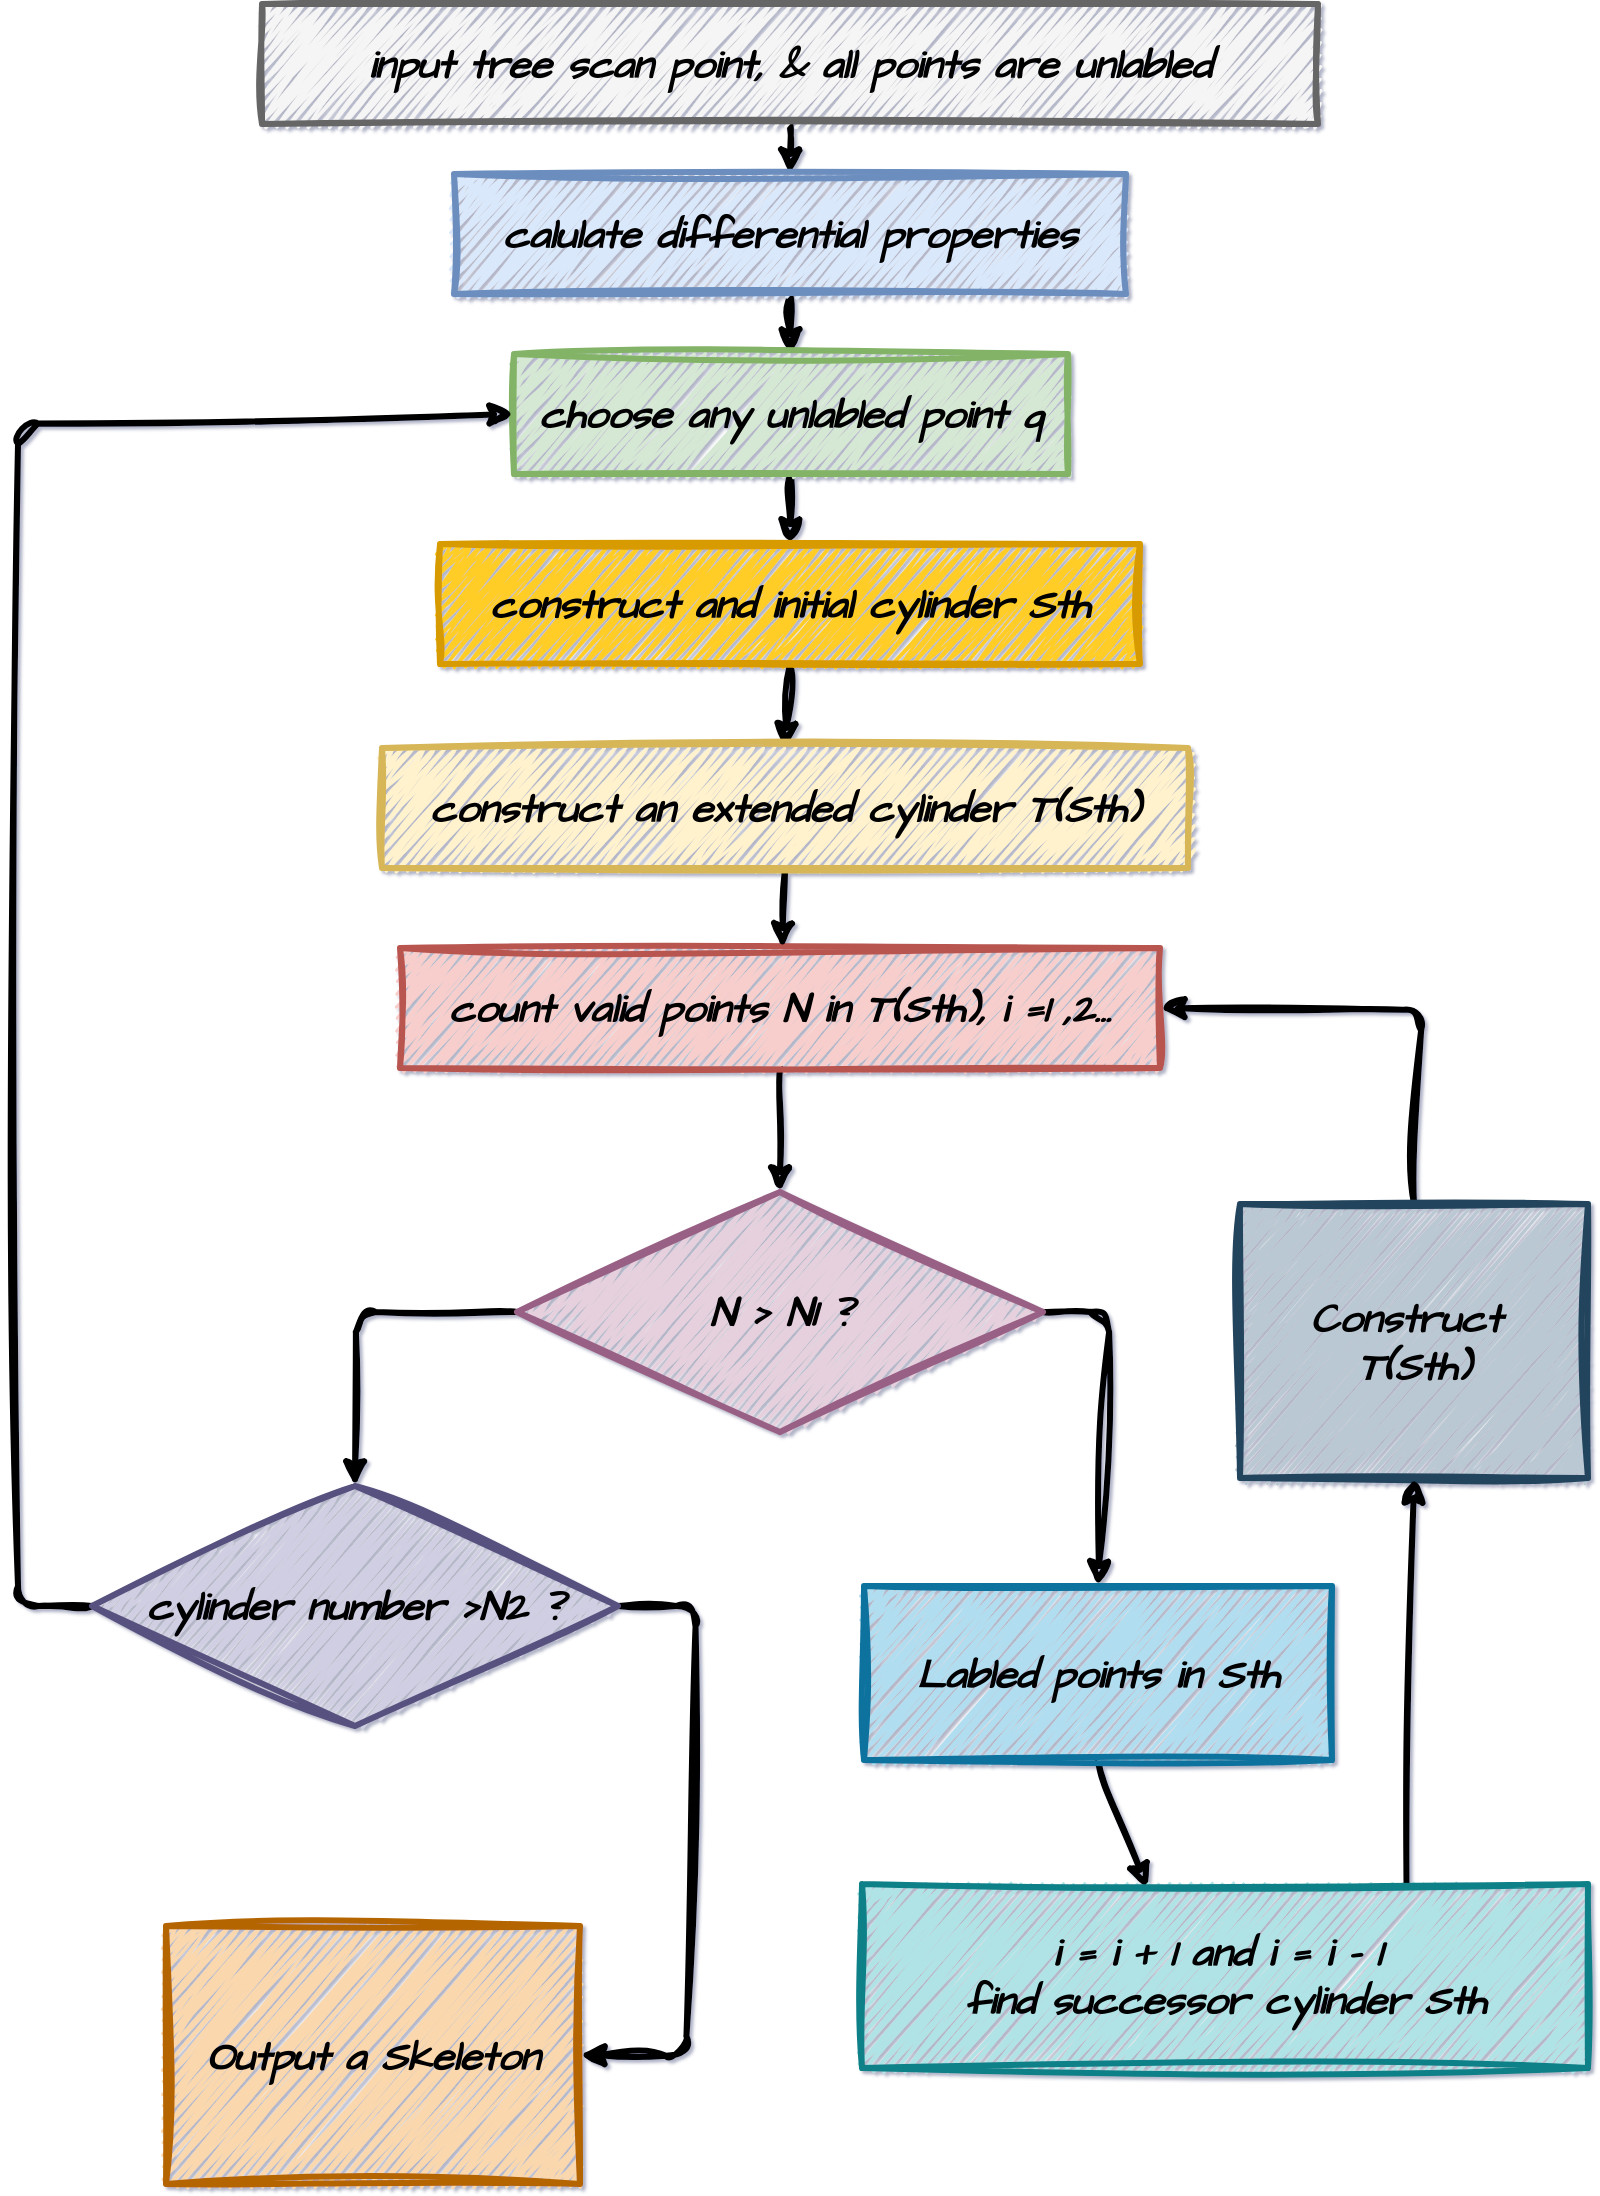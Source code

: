 <mxfile>
    <diagram id="2w1LU-h7gfhtEkrgmgU2" name="Page-1">
        <mxGraphModel dx="1059" dy="747" grid="0" gridSize="10" guides="1" tooltips="1" connect="1" arrows="1" fold="1" page="1" pageScale="1" pageWidth="827" pageHeight="1169" background="#ffffff" math="0" shadow="1">
            <root>
                <mxCell id="0"/>
                <mxCell id="1" parent="0"/>
                <mxCell id="14" style="edgeStyle=none;sketch=1;hachureGap=4;jiggle=2;curveFitting=1;html=1;exitX=0.5;exitY=1;exitDx=0;exitDy=0;entryX=0.5;entryY=0;entryDx=0;entryDy=0;fontFamily=Architects Daughter;fontSource=https%3A%2F%2Ffonts.googleapis.com%2Fcss%3Ffamily%3DArchitects%2BDaughter;fontSize=16;strokeWidth=3;strokeColor=#000000;" edge="1" parent="1" source="2" target="3">
                    <mxGeometry relative="1" as="geometry"/>
                </mxCell>
                <mxCell id="2" value="&lt;b&gt;&lt;i&gt;&lt;font color=&quot;#000000&quot;&gt;input tree scan point, &amp;amp; all points are unlabled&lt;/font&gt;&lt;/i&gt;&lt;/b&gt;" style="whiteSpace=wrap;html=1;sketch=1;hachureGap=4;jiggle=2;curveFitting=1;fontFamily=Architects Daughter;fontSource=https%3A%2F%2Ffonts.googleapis.com%2Fcss%3Ffamily%3DArchitects%2BDaughter;fontSize=20;fillColor=#f5f5f5;strokeWidth=3;strokeColor=#666666;gradientColor=#b3b3b3;fillStyle=zigzag;" vertex="1" parent="1">
                    <mxGeometry x="149" y="21" width="528" height="60" as="geometry"/>
                </mxCell>
                <mxCell id="15" style="edgeStyle=none;sketch=1;hachureGap=4;jiggle=2;curveFitting=1;html=1;exitX=0.5;exitY=1;exitDx=0;exitDy=0;entryX=0.5;entryY=0;entryDx=0;entryDy=0;strokeColor=#000000;strokeWidth=3;fontFamily=Architects Daughter;fontSource=https%3A%2F%2Ffonts.googleapis.com%2Fcss%3Ffamily%3DArchitects%2BDaughter;fontSize=16;" edge="1" parent="1" source="3" target="4">
                    <mxGeometry relative="1" as="geometry"/>
                </mxCell>
                <mxCell id="3" value="&lt;font color=&quot;#000000&quot;&gt;&lt;b&gt;&lt;i&gt;calulate differential properties&lt;/i&gt;&lt;/b&gt;&lt;/font&gt;" style="whiteSpace=wrap;html=1;sketch=1;hachureGap=4;jiggle=2;curveFitting=1;fontFamily=Architects Daughter;fontSource=https%3A%2F%2Ffonts.googleapis.com%2Fcss%3Ffamily%3DArchitects%2BDaughter;fontSize=20;fillColor=#dae8fc;strokeWidth=3;strokeColor=#6c8ebf;gradientColor=#7ea6e0;fillStyle=zigzag;" vertex="1" parent="1">
                    <mxGeometry x="245" y="106" width="336" height="60" as="geometry"/>
                </mxCell>
                <mxCell id="16" style="edgeStyle=none;sketch=1;hachureGap=4;jiggle=2;curveFitting=1;html=1;exitX=0.5;exitY=1;exitDx=0;exitDy=0;entryX=0.5;entryY=0;entryDx=0;entryDy=0;strokeColor=#000000;strokeWidth=3;fontFamily=Architects Daughter;fontSource=https%3A%2F%2Ffonts.googleapis.com%2Fcss%3Ffamily%3DArchitects%2BDaughter;fontSize=16;" edge="1" parent="1" source="4" target="5">
                    <mxGeometry relative="1" as="geometry"/>
                </mxCell>
                <mxCell id="4" value="&lt;font color=&quot;#000000&quot;&gt;&lt;b&gt;&lt;i&gt;choose any unlabled point q&lt;/i&gt;&lt;/b&gt;&lt;/font&gt;" style="whiteSpace=wrap;html=1;sketch=1;hachureGap=4;jiggle=2;curveFitting=1;fontFamily=Architects Daughter;fontSource=https%3A%2F%2Ffonts.googleapis.com%2Fcss%3Ffamily%3DArchitects%2BDaughter;fontSize=20;fillColor=#d5e8d4;strokeWidth=3;strokeColor=#82b366;gradientColor=#97d077;fillStyle=zigzag;" vertex="1" parent="1">
                    <mxGeometry x="275" y="196" width="277" height="60" as="geometry"/>
                </mxCell>
                <mxCell id="17" style="edgeStyle=none;sketch=1;hachureGap=4;jiggle=2;curveFitting=1;html=1;exitX=0.5;exitY=1;exitDx=0;exitDy=0;entryX=0.5;entryY=0;entryDx=0;entryDy=0;strokeColor=#000000;strokeWidth=3;fontFamily=Architects Daughter;fontSource=https%3A%2F%2Ffonts.googleapis.com%2Fcss%3Ffamily%3DArchitects%2BDaughter;fontSize=16;" edge="1" parent="1" source="5" target="7">
                    <mxGeometry relative="1" as="geometry"/>
                </mxCell>
                <mxCell id="5" value="&lt;font color=&quot;#000000&quot;&gt;&lt;b&gt;&lt;i&gt;construct and initial cylinder Sth&lt;/i&gt;&lt;/b&gt;&lt;/font&gt;" style="whiteSpace=wrap;html=1;sketch=1;hachureGap=4;jiggle=2;curveFitting=1;fontFamily=Architects Daughter;fontSource=https%3A%2F%2Ffonts.googleapis.com%2Fcss%3Ffamily%3DArchitects%2BDaughter;fontSize=20;fillColor=#ffcd28;strokeWidth=3;strokeColor=#d79b00;gradientColor=#ffa500;fillStyle=zigzag;" vertex="1" parent="1">
                    <mxGeometry x="238" y="291" width="350" height="60" as="geometry"/>
                </mxCell>
                <mxCell id="19" style="edgeStyle=none;sketch=1;hachureGap=4;jiggle=2;curveFitting=1;html=1;exitX=0.5;exitY=1;exitDx=0;exitDy=0;entryX=0.5;entryY=0;entryDx=0;entryDy=0;strokeColor=#000000;strokeWidth=3;fontFamily=Architects Daughter;fontSource=https%3A%2F%2Ffonts.googleapis.com%2Fcss%3Ffamily%3DArchitects%2BDaughter;fontSize=16;" edge="1" parent="1" source="6" target="8">
                    <mxGeometry relative="1" as="geometry"/>
                </mxCell>
                <mxCell id="6" value="&lt;font color=&quot;#000000&quot;&gt;&lt;b&gt;&lt;i&gt;count valid points N in T(Sth), i =1 ,2...&lt;/i&gt;&lt;/b&gt;&lt;/font&gt;" style="whiteSpace=wrap;html=1;sketch=1;hachureGap=4;jiggle=2;curveFitting=1;fontFamily=Architects Daughter;fontSource=https%3A%2F%2Ffonts.googleapis.com%2Fcss%3Ffamily%3DArchitects%2BDaughter;fontSize=20;fillColor=#f8cecc;strokeWidth=3;strokeColor=#b85450;gradientColor=#ea6b66;fillStyle=zigzag;" vertex="1" parent="1">
                    <mxGeometry x="218" y="493" width="380" height="60" as="geometry"/>
                </mxCell>
                <mxCell id="18" style="edgeStyle=none;sketch=1;hachureGap=4;jiggle=2;curveFitting=1;html=1;exitX=0.5;exitY=1;exitDx=0;exitDy=0;strokeColor=#000000;strokeWidth=3;fontFamily=Architects Daughter;fontSource=https%3A%2F%2Ffonts.googleapis.com%2Fcss%3Ffamily%3DArchitects%2BDaughter;fontSize=16;" edge="1" parent="1" source="7" target="6">
                    <mxGeometry relative="1" as="geometry"/>
                </mxCell>
                <mxCell id="7" value="&lt;font color=&quot;#000000&quot;&gt;&lt;b&gt;&lt;i&gt;construct an extended cylinder T(Sth)&lt;/i&gt;&lt;/b&gt;&lt;/font&gt;" style="whiteSpace=wrap;html=1;sketch=1;hachureGap=4;jiggle=2;curveFitting=1;fontFamily=Architects Daughter;fontSource=https%3A%2F%2Ffonts.googleapis.com%2Fcss%3Ffamily%3DArchitects%2BDaughter;fontSize=20;fillColor=#fff2cc;strokeWidth=3;strokeColor=#d6b656;gradientColor=#ffd966;fillStyle=zigzag;" vertex="1" parent="1">
                    <mxGeometry x="209" y="393" width="403" height="60" as="geometry"/>
                </mxCell>
                <mxCell id="20" style="edgeStyle=none;sketch=1;hachureGap=4;jiggle=2;curveFitting=1;html=1;exitX=0;exitY=0.5;exitDx=0;exitDy=0;entryX=0.5;entryY=0;entryDx=0;entryDy=0;strokeColor=#000000;strokeWidth=3;fontFamily=Architects Daughter;fontSource=https%3A%2F%2Ffonts.googleapis.com%2Fcss%3Ffamily%3DArchitects%2BDaughter;fontSize=16;" edge="1" parent="1" source="8" target="9">
                    <mxGeometry relative="1" as="geometry">
                        <Array as="points">
                            <mxPoint x="196" y="675"/>
                        </Array>
                    </mxGeometry>
                </mxCell>
                <mxCell id="22" style="edgeStyle=none;sketch=1;hachureGap=4;jiggle=2;curveFitting=1;html=1;exitX=1;exitY=0.5;exitDx=0;exitDy=0;entryX=0.5;entryY=0;entryDx=0;entryDy=0;strokeColor=#000000;strokeWidth=3;fontFamily=Architects Daughter;fontSource=https%3A%2F%2Ffonts.googleapis.com%2Fcss%3Ffamily%3DArchitects%2BDaughter;fontSize=16;" edge="1" parent="1" source="8" target="10">
                    <mxGeometry relative="1" as="geometry">
                        <Array as="points">
                            <mxPoint x="573" y="675"/>
                        </Array>
                    </mxGeometry>
                </mxCell>
                <mxCell id="8" value="&lt;font color=&quot;#000000&quot;&gt;&lt;b&gt;&lt;i&gt;N &amp;gt; N1 ?&lt;/i&gt;&lt;/b&gt;&lt;/font&gt;" style="rhombus;whiteSpace=wrap;html=1;sketch=1;hachureGap=4;jiggle=2;curveFitting=1;strokeColor=#996185;strokeWidth=3;fontFamily=Architects Daughter;fontSource=https%3A%2F%2Ffonts.googleapis.com%2Fcss%3Ffamily%3DArchitects%2BDaughter;fontSize=20;fillColor=#e6d0de;gradientColor=#d5739d;fillStyle=zigzag;" vertex="1" parent="1">
                    <mxGeometry x="276.5" y="615" width="263" height="120" as="geometry"/>
                </mxCell>
                <mxCell id="21" style="edgeStyle=none;sketch=1;hachureGap=4;jiggle=2;curveFitting=1;html=1;exitX=0;exitY=0.5;exitDx=0;exitDy=0;entryX=0;entryY=0.5;entryDx=0;entryDy=0;strokeColor=#000000;strokeWidth=3;fontFamily=Architects Daughter;fontSource=https%3A%2F%2Ffonts.googleapis.com%2Fcss%3Ffamily%3DArchitects%2BDaughter;fontSize=16;" edge="1" parent="1" source="9" target="4">
                    <mxGeometry relative="1" as="geometry">
                        <Array as="points">
                            <mxPoint x="27" y="822"/>
                            <mxPoint x="27" y="231"/>
                        </Array>
                    </mxGeometry>
                </mxCell>
                <mxCell id="27" style="edgeStyle=none;sketch=1;hachureGap=4;jiggle=2;curveFitting=1;html=1;exitX=1;exitY=0.5;exitDx=0;exitDy=0;entryX=1;entryY=0.5;entryDx=0;entryDy=0;strokeColor=#000000;strokeWidth=3;fontFamily=Architects Daughter;fontSource=https%3A%2F%2Ffonts.googleapis.com%2Fcss%3Ffamily%3DArchitects%2BDaughter;fontSize=16;" edge="1" parent="1" source="9" target="13">
                    <mxGeometry relative="1" as="geometry">
                        <Array as="points">
                            <mxPoint x="366" y="822"/>
                            <mxPoint x="361" y="1047"/>
                        </Array>
                    </mxGeometry>
                </mxCell>
                <mxCell id="9" value="&lt;font color=&quot;#000000&quot;&gt;&lt;b&gt;&lt;i&gt;cylinder number &amp;gt;N2 ?&lt;/i&gt;&lt;/b&gt;&lt;/font&gt;" style="rhombus;whiteSpace=wrap;html=1;sketch=1;hachureGap=4;jiggle=2;curveFitting=1;strokeColor=#56517e;strokeWidth=3;fontFamily=Architects Daughter;fontSource=https%3A%2F%2Ffonts.googleapis.com%2Fcss%3Ffamily%3DArchitects%2BDaughter;fontSize=20;fillColor=#d0cee2;fillStyle=zigzag;" vertex="1" parent="1">
                    <mxGeometry x="64" y="762" width="263" height="120" as="geometry"/>
                </mxCell>
                <mxCell id="26" style="edgeStyle=none;sketch=1;hachureGap=4;jiggle=2;curveFitting=1;html=1;exitX=0.5;exitY=1;exitDx=0;exitDy=0;entryX=0.393;entryY=0.024;entryDx=0;entryDy=0;entryPerimeter=0;strokeColor=#000000;strokeWidth=3;fontFamily=Architects Daughter;fontSource=https%3A%2F%2Ffonts.googleapis.com%2Fcss%3Ffamily%3DArchitects%2BDaughter;fontSize=16;" edge="1" parent="1" source="10" target="12">
                    <mxGeometry relative="1" as="geometry"/>
                </mxCell>
                <mxCell id="10" value="&lt;font color=&quot;#000000&quot;&gt;&lt;b&gt;&lt;i&gt;Labled points in Sth&lt;/i&gt;&lt;/b&gt;&lt;/font&gt;" style="whiteSpace=wrap;html=1;sketch=1;hachureGap=4;jiggle=2;curveFitting=1;fontFamily=Architects Daughter;fontSource=https%3A%2F%2Ffonts.googleapis.com%2Fcss%3Ffamily%3DArchitects%2BDaughter;fontSize=20;fillColor=#b1ddf0;strokeWidth=3;strokeColor=#10739e;fillStyle=zigzag;" vertex="1" parent="1">
                    <mxGeometry x="450" y="812" width="234" height="87" as="geometry"/>
                </mxCell>
                <mxCell id="23" style="edgeStyle=none;sketch=1;hachureGap=4;jiggle=2;curveFitting=1;html=1;exitX=0.5;exitY=0;exitDx=0;exitDy=0;entryX=1;entryY=0.5;entryDx=0;entryDy=0;strokeColor=#000000;strokeWidth=3;fontFamily=Architects Daughter;fontSource=https%3A%2F%2Ffonts.googleapis.com%2Fcss%3Ffamily%3DArchitects%2BDaughter;fontSize=16;" edge="1" parent="1" source="11" target="6">
                    <mxGeometry relative="1" as="geometry">
                        <Array as="points">
                            <mxPoint x="729" y="524"/>
                        </Array>
                    </mxGeometry>
                </mxCell>
                <mxCell id="11" value="&lt;font color=&quot;#000000&quot;&gt;&lt;b&gt;&lt;i&gt;Construct&amp;nbsp;&lt;br&gt;T(Sth)&lt;br&gt;&lt;/i&gt;&lt;/b&gt;&lt;/font&gt;" style="whiteSpace=wrap;html=1;sketch=1;hachureGap=4;jiggle=2;curveFitting=1;fontFamily=Architects Daughter;fontSource=https%3A%2F%2Ffonts.googleapis.com%2Fcss%3Ffamily%3DArchitects%2BDaughter;fontSize=20;fillColor=#bac8d3;strokeWidth=3;strokeColor=#23445d;fillStyle=zigzag;" vertex="1" parent="1">
                    <mxGeometry x="638" y="621" width="174" height="137" as="geometry"/>
                </mxCell>
                <mxCell id="24" style="edgeStyle=none;sketch=1;hachureGap=4;jiggle=2;curveFitting=1;html=1;exitX=0.75;exitY=0;exitDx=0;exitDy=0;entryX=0.5;entryY=1;entryDx=0;entryDy=0;strokeColor=#000000;strokeWidth=3;fontFamily=Architects Daughter;fontSource=https%3A%2F%2Ffonts.googleapis.com%2Fcss%3Ffamily%3DArchitects%2BDaughter;fontSize=16;" edge="1" parent="1" source="12" target="11">
                    <mxGeometry relative="1" as="geometry"/>
                </mxCell>
                <mxCell id="12" value="&lt;font color=&quot;#000000&quot;&gt;&lt;b&gt;&lt;i&gt;i = i + 1 and i = i - 1&amp;nbsp;&lt;br&gt;find successor cylinder Sth&lt;br&gt;&lt;/i&gt;&lt;/b&gt;&lt;/font&gt;" style="whiteSpace=wrap;html=1;sketch=1;hachureGap=4;jiggle=2;curveFitting=1;fontFamily=Architects Daughter;fontSource=https%3A%2F%2Ffonts.googleapis.com%2Fcss%3Ffamily%3DArchitects%2BDaughter;fontSize=20;fillColor=#b0e3e6;strokeWidth=3;strokeColor=#0e8088;fillStyle=zigzag;" vertex="1" parent="1">
                    <mxGeometry x="449" y="961" width="363" height="92" as="geometry"/>
                </mxCell>
                <mxCell id="13" value="&lt;font color=&quot;#000000&quot;&gt;&lt;b&gt;&lt;i&gt;Output a Skeleton&lt;/i&gt;&lt;/b&gt;&lt;/font&gt;" style="whiteSpace=wrap;html=1;sketch=1;hachureGap=4;jiggle=2;curveFitting=1;fontFamily=Architects Daughter;fontSource=https%3A%2F%2Ffonts.googleapis.com%2Fcss%3Ffamily%3DArchitects%2BDaughter;fontSize=20;fillColor=#fad7ac;strokeWidth=3;strokeColor=#b46504;fillStyle=zigzag;" vertex="1" parent="1">
                    <mxGeometry x="101" y="982" width="207" height="129" as="geometry"/>
                </mxCell>
            </root>
        </mxGraphModel>
    </diagram>
</mxfile>